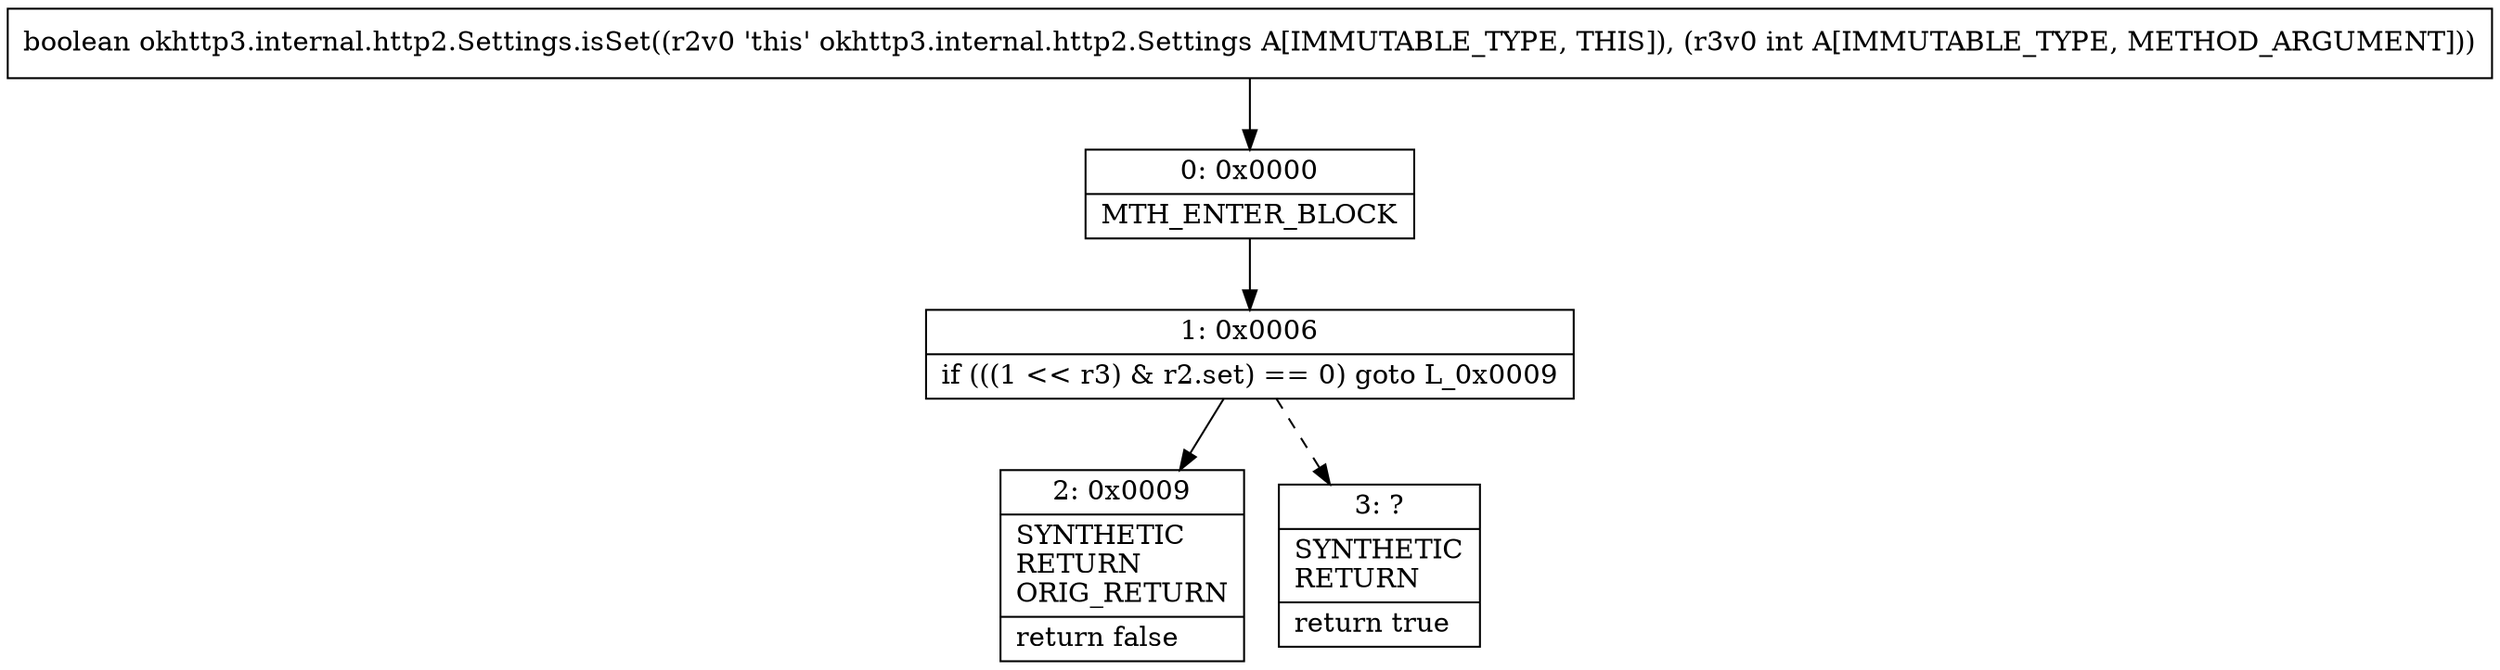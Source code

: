 digraph "CFG forokhttp3.internal.http2.Settings.isSet(I)Z" {
Node_0 [shape=record,label="{0\:\ 0x0000|MTH_ENTER_BLOCK\l}"];
Node_1 [shape=record,label="{1\:\ 0x0006|if (((1 \<\< r3) & r2.set) == 0) goto L_0x0009\l}"];
Node_2 [shape=record,label="{2\:\ 0x0009|SYNTHETIC\lRETURN\lORIG_RETURN\l|return false\l}"];
Node_3 [shape=record,label="{3\:\ ?|SYNTHETIC\lRETURN\l|return true\l}"];
MethodNode[shape=record,label="{boolean okhttp3.internal.http2.Settings.isSet((r2v0 'this' okhttp3.internal.http2.Settings A[IMMUTABLE_TYPE, THIS]), (r3v0 int A[IMMUTABLE_TYPE, METHOD_ARGUMENT])) }"];
MethodNode -> Node_0;
Node_0 -> Node_1;
Node_1 -> Node_2;
Node_1 -> Node_3[style=dashed];
}

